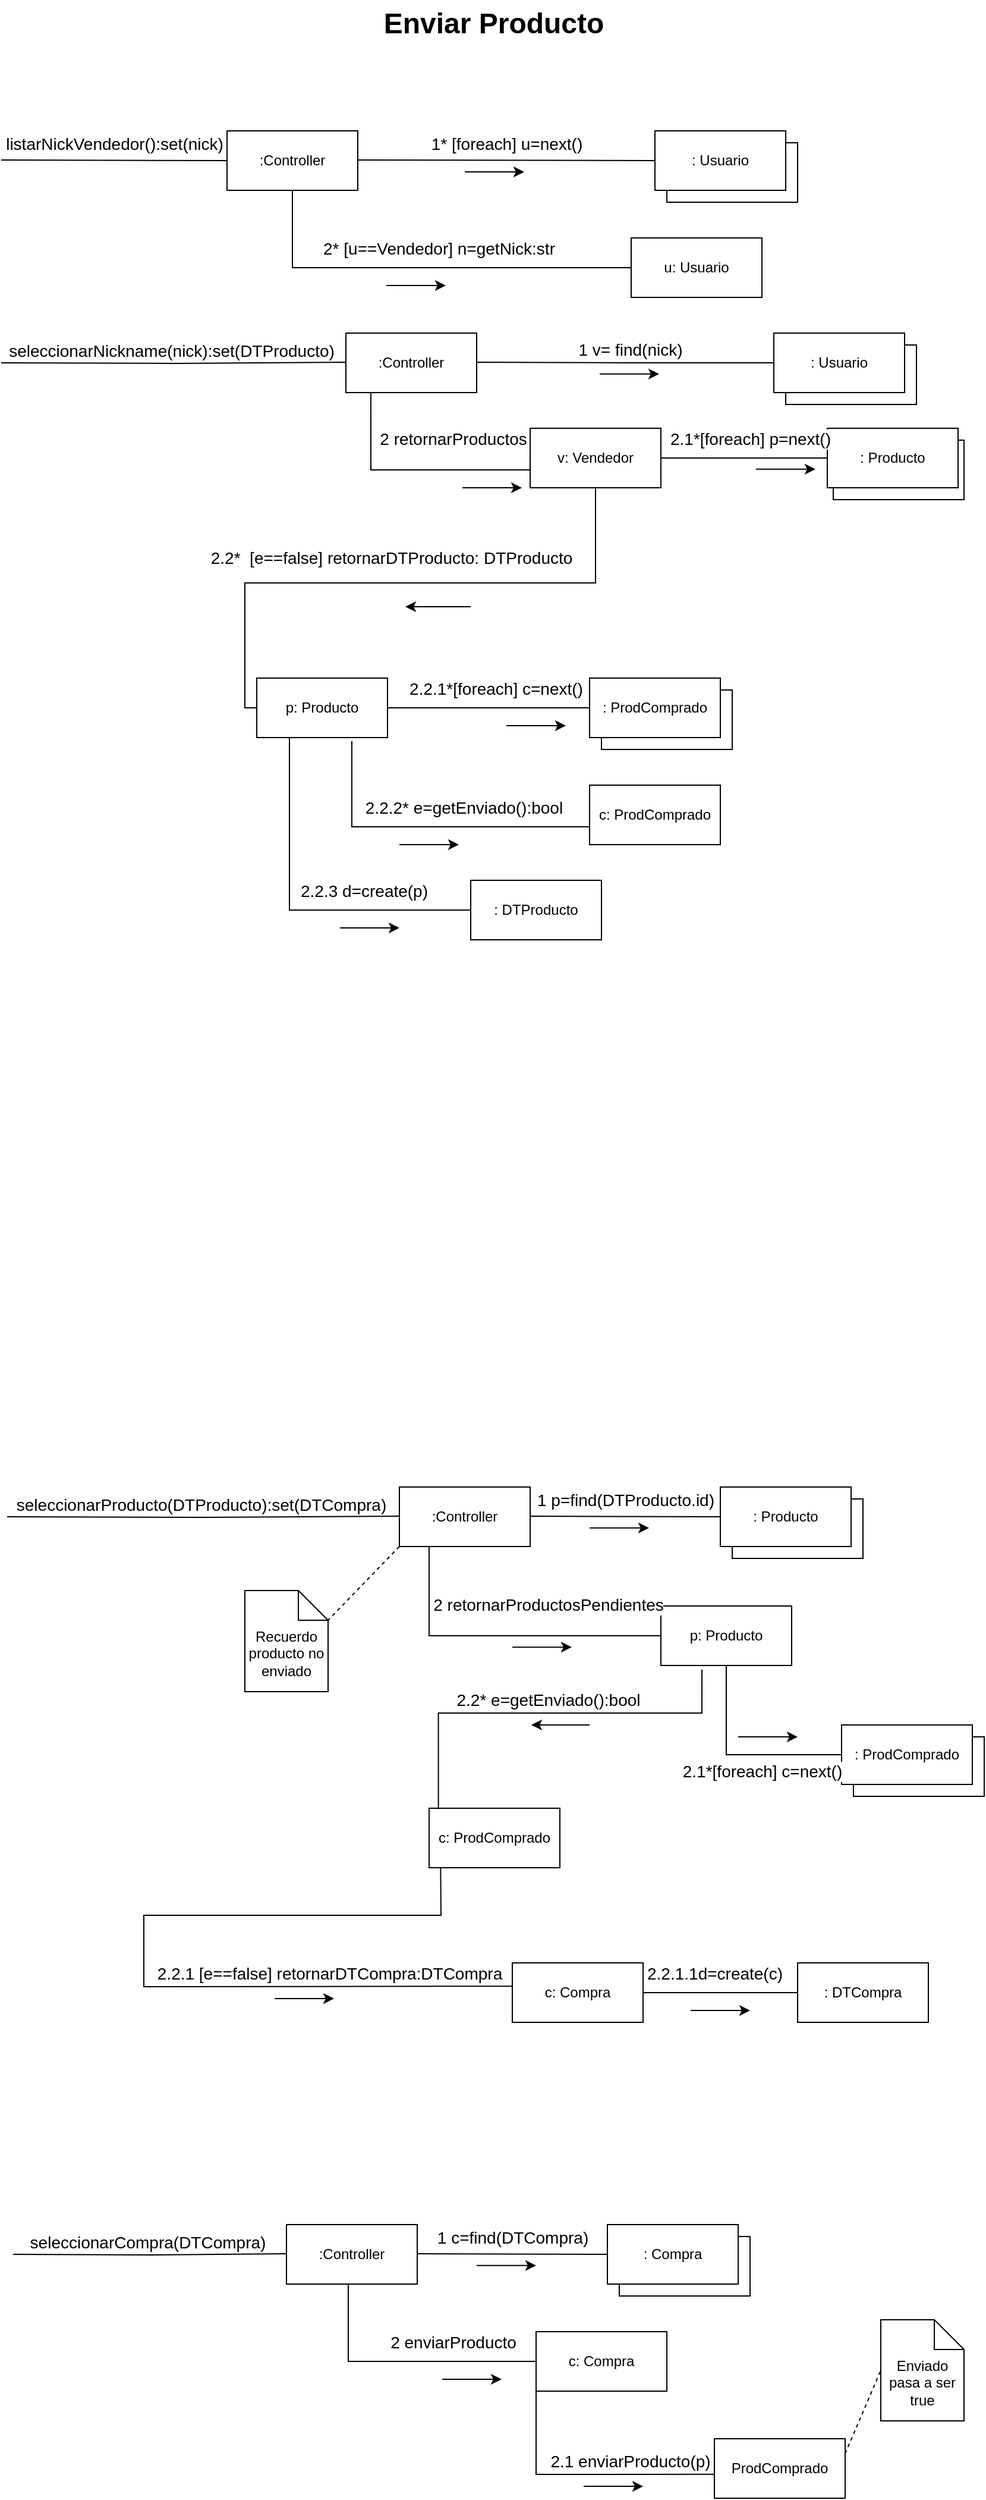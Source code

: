 <mxfile version="27.1.4">
  <diagram name="Página-1" id="FDHfMuFjTnR_VSdHkqF9">
    <mxGraphModel grid="1" page="1" gridSize="10" guides="1" tooltips="1" connect="1" arrows="1" fold="1" pageScale="1" pageWidth="827" pageHeight="1169" math="0" shadow="0">
      <root>
        <mxCell id="0" />
        <mxCell id="1" parent="0" />
        <mxCell id="_YfHF_74sL87fxs9hmVF-6" value="v: Vendedor" style="html=1;whiteSpace=wrap;" vertex="1" parent="1">
          <mxGeometry x="445" y="360" width="110" height="50" as="geometry" />
        </mxCell>
        <mxCell id="_YfHF_74sL87fxs9hmVF-7" value="&lt;font style=&quot;font-size: 14px;&quot;&gt;2 retornarProductos&lt;/font&gt;" style="endArrow=none;html=1;endSize=12;startArrow=none;startSize=14;startFill=0;edgeStyle=orthogonalEdgeStyle;align=center;verticalAlign=bottom;endFill=0;rounded=0;exitX=0.5;exitY=1;exitDx=0;exitDy=0;entryX=0;entryY=0.5;entryDx=0;entryDy=0;" edge="1" parent="1">
          <mxGeometry x="0.282" y="15" relative="1" as="geometry">
            <mxPoint x="310.97" y="330.0" as="sourcePoint" />
            <mxPoint x="444.97" y="385.0" as="targetPoint" />
            <Array as="points">
              <mxPoint x="310.97" y="395" />
            </Array>
            <mxPoint as="offset" />
          </mxGeometry>
        </mxCell>
        <mxCell id="_YfHF_74sL87fxs9hmVF-8" value="" style="endArrow=classic;html=1;rounded=0;" edge="1" parent="1">
          <mxGeometry width="50" height="50" relative="1" as="geometry">
            <mxPoint x="388" y="410" as="sourcePoint" />
            <mxPoint x="438" y="410" as="targetPoint" />
          </mxGeometry>
        </mxCell>
        <mxCell id="_YfHF_74sL87fxs9hmVF-10" value=":Controller" style="html=1;whiteSpace=wrap;" vertex="1" parent="1">
          <mxGeometry x="290" y="280" width="110" height="50" as="geometry" />
        </mxCell>
        <mxCell id="_YfHF_74sL87fxs9hmVF-11" value="&lt;font style=&quot;font-size: 14px;&quot;&gt;seleccionarNickname(nick):set(DTProducto)&lt;/font&gt;" style="endArrow=none;html=1;endSize=12;startArrow=none;startSize=14;startFill=0;edgeStyle=orthogonalEdgeStyle;align=center;verticalAlign=bottom;endFill=0;rounded=0;" edge="1" parent="1">
          <mxGeometry y="3" relative="1" as="geometry">
            <mxPoint y="305" as="sourcePoint" />
            <mxPoint x="290" y="304.5" as="targetPoint" />
          </mxGeometry>
        </mxCell>
        <mxCell id="_YfHF_74sL87fxs9hmVF-12" value="&lt;font style=&quot;font-size: 14px;&quot;&gt;1 v= find(nick)&lt;/font&gt;" style="endArrow=none;html=1;endSize=12;startArrow=none;startSize=14;startFill=0;edgeStyle=orthogonalEdgeStyle;align=center;verticalAlign=bottom;endFill=0;rounded=0;entryX=0;entryY=0.5;entryDx=0;entryDy=0;" edge="1" parent="1">
          <mxGeometry y="3" relative="1" as="geometry">
            <mxPoint x="400" y="304.5" as="sourcePoint" />
            <mxPoint x="650" y="305" as="targetPoint" />
          </mxGeometry>
        </mxCell>
        <mxCell id="_YfHF_74sL87fxs9hmVF-13" value="Object" style="html=1;whiteSpace=wrap;" vertex="1" parent="1">
          <mxGeometry x="660" y="290" width="110" height="50" as="geometry" />
        </mxCell>
        <mxCell id="_YfHF_74sL87fxs9hmVF-14" value=": Usuario" style="html=1;whiteSpace=wrap;" vertex="1" parent="1">
          <mxGeometry x="650" y="280" width="110" height="50" as="geometry" />
        </mxCell>
        <mxCell id="_YfHF_74sL87fxs9hmVF-17" value="" style="endArrow=classic;html=1;rounded=0;" edge="1" parent="1">
          <mxGeometry width="50" height="50" relative="1" as="geometry">
            <mxPoint x="503.5" y="314.38" as="sourcePoint" />
            <mxPoint x="553.5" y="314.38" as="targetPoint" />
          </mxGeometry>
        </mxCell>
        <mxCell id="_YfHF_74sL87fxs9hmVF-18" value="Object" style="html=1;whiteSpace=wrap;" vertex="1" parent="1">
          <mxGeometry x="700" y="370" width="110" height="50" as="geometry" />
        </mxCell>
        <mxCell id="_YfHF_74sL87fxs9hmVF-19" value=": Producto" style="html=1;whiteSpace=wrap;" vertex="1" parent="1">
          <mxGeometry x="695" y="360" width="110" height="50" as="geometry" />
        </mxCell>
        <mxCell id="_YfHF_74sL87fxs9hmVF-20" value="&lt;span style=&quot;font-size: 14px;&quot;&gt;2.1*[foreach] p=next()&lt;/span&gt;" style="endArrow=none;html=1;endSize=12;startArrow=none;startSize=14;startFill=0;align=center;verticalAlign=bottom;endFill=0;rounded=0;exitX=1;exitY=0.5;exitDx=0;exitDy=0;entryX=0;entryY=0.5;entryDx=0;entryDy=0;" edge="1" parent="1" source="_YfHF_74sL87fxs9hmVF-6" target="_YfHF_74sL87fxs9hmVF-19">
          <mxGeometry x="0.071" y="5" relative="1" as="geometry">
            <mxPoint x="540" y="410" as="sourcePoint" />
            <mxPoint x="739" y="475.0" as="targetPoint" />
            <mxPoint as="offset" />
          </mxGeometry>
        </mxCell>
        <mxCell id="_YfHF_74sL87fxs9hmVF-21" value="p: Producto" style="html=1;whiteSpace=wrap;" vertex="1" parent="1">
          <mxGeometry x="215" y="570.0" width="110" height="50" as="geometry" />
        </mxCell>
        <mxCell id="_YfHF_74sL87fxs9hmVF-22" value="&lt;span style=&quot;font-size: 14px;&quot;&gt;2.2*&amp;nbsp;&lt;/span&gt;&lt;span style=&quot;font-size: 14px;&quot;&gt;&amp;nbsp;[e==false]&amp;nbsp;&lt;/span&gt;&lt;span style=&quot;font-size: 14px;&quot;&gt;retornarDTProducto:&amp;nbsp;&lt;/span&gt;&lt;span style=&quot;font-size: 14px;&quot;&gt;DTProducto&lt;/span&gt;" style="endArrow=none;html=1;endSize=12;startArrow=none;startSize=14;startFill=0;align=center;verticalAlign=bottom;endFill=0;rounded=0;entryX=0;entryY=0.5;entryDx=0;entryDy=0;exitX=0.5;exitY=1;exitDx=0;exitDy=0;edgeStyle=orthogonalEdgeStyle;" edge="1" parent="1" source="_YfHF_74sL87fxs9hmVF-6" target="_YfHF_74sL87fxs9hmVF-21">
          <mxGeometry x="0.028" y="-10" relative="1" as="geometry">
            <mxPoint x="510" y="510" as="sourcePoint" />
            <mxPoint x="710" y="575" as="targetPoint" />
            <mxPoint as="offset" />
          </mxGeometry>
        </mxCell>
        <mxCell id="_YfHF_74sL87fxs9hmVF-23" value="" style="endArrow=classic;html=1;rounded=0;" edge="1" parent="1">
          <mxGeometry width="50" height="50" relative="1" as="geometry">
            <mxPoint x="395" y="510.0" as="sourcePoint" />
            <mxPoint x="340" y="510" as="targetPoint" />
          </mxGeometry>
        </mxCell>
        <mxCell id="_YfHF_74sL87fxs9hmVF-33" value="Object" style="html=1;whiteSpace=wrap;" vertex="1" parent="1">
          <mxGeometry x="505" y="580" width="110" height="50" as="geometry" />
        </mxCell>
        <mxCell id="_YfHF_74sL87fxs9hmVF-34" value=": ProdComprado" style="html=1;whiteSpace=wrap;" vertex="1" parent="1">
          <mxGeometry x="495" y="570" width="110" height="50" as="geometry" />
        </mxCell>
        <mxCell id="_YfHF_74sL87fxs9hmVF-35" value="&lt;span style=&quot;font-size: 14px;&quot;&gt;2.2.1*[foreach] c=next()&lt;/span&gt;" style="endArrow=none;html=1;endSize=12;startArrow=none;startSize=14;startFill=0;align=center;verticalAlign=bottom;endFill=0;rounded=0;exitX=1;exitY=0.5;exitDx=0;exitDy=0;entryX=0;entryY=0.5;entryDx=0;entryDy=0;" edge="1" parent="1" source="_YfHF_74sL87fxs9hmVF-21" target="_YfHF_74sL87fxs9hmVF-34">
          <mxGeometry x="0.071" y="5" relative="1" as="geometry">
            <mxPoint x="326" y="620" as="sourcePoint" />
            <mxPoint x="525" y="685.0" as="targetPoint" />
            <mxPoint as="offset" />
          </mxGeometry>
        </mxCell>
        <mxCell id="_YfHF_74sL87fxs9hmVF-36" value="c: ProdComprado" style="html=1;whiteSpace=wrap;" vertex="1" parent="1">
          <mxGeometry x="495" y="660.0" width="110" height="50" as="geometry" />
        </mxCell>
        <mxCell id="_YfHF_74sL87fxs9hmVF-37" value="&lt;span style=&quot;font-size: 14px;&quot;&gt;2.2.2* e=getEnviado():bool&lt;/span&gt;" style="endArrow=none;html=1;endSize=12;startArrow=none;startSize=14;startFill=0;align=center;verticalAlign=bottom;endFill=0;rounded=0;entryX=0;entryY=0.5;entryDx=0;entryDy=0;exitX=0.173;exitY=1.055;exitDx=0;exitDy=0;exitPerimeter=0;edgeStyle=orthogonalEdgeStyle;" edge="1" parent="1" target="_YfHF_74sL87fxs9hmVF-36">
          <mxGeometry x="0.175" y="5" relative="1" as="geometry">
            <mxPoint x="295" y="623" as="sourcePoint" />
            <mxPoint x="496" y="785" as="targetPoint" />
            <Array as="points">
              <mxPoint x="295" y="695" />
            </Array>
            <mxPoint as="offset" />
          </mxGeometry>
        </mxCell>
        <mxCell id="_YfHF_74sL87fxs9hmVF-38" value="" style="endArrow=classic;html=1;rounded=0;" edge="1" parent="1">
          <mxGeometry width="50" height="50" relative="1" as="geometry">
            <mxPoint x="335" y="710.0" as="sourcePoint" />
            <mxPoint x="385" y="710.0" as="targetPoint" />
          </mxGeometry>
        </mxCell>
        <mxCell id="_YfHF_74sL87fxs9hmVF-40" value="" style="endArrow=classic;html=1;rounded=0;" edge="1" parent="1">
          <mxGeometry width="50" height="50" relative="1" as="geometry">
            <mxPoint x="425" y="610" as="sourcePoint" />
            <mxPoint x="475" y="610" as="targetPoint" />
          </mxGeometry>
        </mxCell>
        <mxCell id="_YfHF_74sL87fxs9hmVF-41" value="" style="endArrow=classic;html=1;rounded=0;" edge="1" parent="1">
          <mxGeometry width="50" height="50" relative="1" as="geometry">
            <mxPoint x="635" y="394.41" as="sourcePoint" />
            <mxPoint x="685" y="394.41" as="targetPoint" />
          </mxGeometry>
        </mxCell>
        <mxCell id="_YfHF_74sL87fxs9hmVF-42" value=":Controller" style="html=1;whiteSpace=wrap;" vertex="1" parent="1">
          <mxGeometry x="335" y="1250" width="110" height="50" as="geometry" />
        </mxCell>
        <mxCell id="_YfHF_74sL87fxs9hmVF-43" value="Object" style="html=1;whiteSpace=wrap;" vertex="1" parent="1">
          <mxGeometry x="615" y="1260" width="110" height="50" as="geometry" />
        </mxCell>
        <mxCell id="_YfHF_74sL87fxs9hmVF-44" value=": Producto" style="html=1;whiteSpace=wrap;" vertex="1" parent="1">
          <mxGeometry x="605" y="1250" width="110" height="50" as="geometry" />
        </mxCell>
        <mxCell id="_YfHF_74sL87fxs9hmVF-45" value="&lt;span style=&quot;font-size: 14px;&quot;&gt;1 p=find(DTProducto.id)&lt;/span&gt;" style="endArrow=none;html=1;endSize=12;startArrow=none;startSize=14;startFill=0;edgeStyle=orthogonalEdgeStyle;align=center;verticalAlign=bottom;endFill=0;rounded=0;entryX=0;entryY=0.5;entryDx=0;entryDy=0;" edge="1" parent="1" target="_YfHF_74sL87fxs9hmVF-44">
          <mxGeometry y="3" relative="1" as="geometry">
            <mxPoint x="445" y="1274.5" as="sourcePoint" />
            <mxPoint x="605" y="1274.5" as="targetPoint" />
          </mxGeometry>
        </mxCell>
        <mxCell id="_YfHF_74sL87fxs9hmVF-46" value="&lt;font style=&quot;font-size: 14px;&quot;&gt;seleccionarProducto(DTProducto):set(DTCompra&lt;/font&gt;&lt;span style=&quot;font-size: 14px; background-color: light-dark(#ffffff, var(--ge-dark-color, #121212)); color: light-dark(rgb(0, 0, 0), rgb(255, 255, 255));&quot;&gt;)&lt;/span&gt;" style="endArrow=none;html=1;endSize=12;startArrow=none;startSize=14;startFill=0;edgeStyle=orthogonalEdgeStyle;align=center;verticalAlign=bottom;endFill=0;rounded=0;" edge="1" parent="1">
          <mxGeometry y="3" relative="1" as="geometry">
            <mxPoint x="5" y="1275" as="sourcePoint" />
            <mxPoint x="335" y="1274.5" as="targetPoint" />
          </mxGeometry>
        </mxCell>
        <mxCell id="_YfHF_74sL87fxs9hmVF-47" value="" style="endArrow=classic;html=1;rounded=0;" edge="1" parent="1">
          <mxGeometry width="50" height="50" relative="1" as="geometry">
            <mxPoint x="495" y="1284.37" as="sourcePoint" />
            <mxPoint x="545" y="1284.37" as="targetPoint" />
          </mxGeometry>
        </mxCell>
        <mxCell id="_YfHF_74sL87fxs9hmVF-51" value="c:&lt;span style=&quot;background-color: transparent; color: light-dark(rgb(0, 0, 0), rgb(255, 255, 255));&quot;&gt;&amp;nbsp;Compra&lt;/span&gt;" style="html=1;whiteSpace=wrap;" vertex="1" parent="1">
          <mxGeometry x="430" y="1650" width="110" height="50" as="geometry" />
        </mxCell>
        <mxCell id="_YfHF_74sL87fxs9hmVF-52" value="&lt;span style=&quot;font-size: 14px;&quot;&gt;2.2.1 [e==false] retornarDTCompra:DTCompra&lt;/span&gt;" style="endArrow=none;html=1;endSize=12;startArrow=none;startSize=14;startFill=0;align=center;verticalAlign=bottom;endFill=0;rounded=0;exitX=0.088;exitY=1.003;exitDx=0;exitDy=0;entryX=-0.002;entryY=0.392;entryDx=0;entryDy=0;exitPerimeter=0;entryPerimeter=0;" edge="1" parent="1" source="9ofJSgtiLPXpcXj1LJoZ-37" target="_YfHF_74sL87fxs9hmVF-51">
          <mxGeometry x="0.532" relative="1" as="geometry">
            <mxPoint x="423.44" y="1570" as="sourcePoint" />
            <mxPoint x="621.94" y="1784.5" as="targetPoint" />
            <mxPoint as="offset" />
            <Array as="points">
              <mxPoint x="370" y="1610" />
              <mxPoint x="120" y="1610" />
              <mxPoint x="120" y="1670" />
            </Array>
          </mxGeometry>
        </mxCell>
        <mxCell id="_YfHF_74sL87fxs9hmVF-53" value="" style="endArrow=classic;html=1;rounded=0;" edge="1" parent="1">
          <mxGeometry width="50" height="50" relative="1" as="geometry">
            <mxPoint x="230" y="1680" as="sourcePoint" />
            <mxPoint x="280" y="1680" as="targetPoint" />
          </mxGeometry>
        </mxCell>
        <mxCell id="_YfHF_74sL87fxs9hmVF-67" value=":Controller" style="html=1;whiteSpace=wrap;" vertex="1" parent="1">
          <mxGeometry x="240" y="1870" width="110" height="50" as="geometry" />
        </mxCell>
        <mxCell id="_YfHF_74sL87fxs9hmVF-68" value="Object" style="html=1;whiteSpace=wrap;" vertex="1" parent="1">
          <mxGeometry x="520" y="1880" width="110" height="50" as="geometry" />
        </mxCell>
        <mxCell id="_YfHF_74sL87fxs9hmVF-69" value=": Compra" style="html=1;whiteSpace=wrap;" vertex="1" parent="1">
          <mxGeometry x="510" y="1870" width="110" height="50" as="geometry" />
        </mxCell>
        <mxCell id="_YfHF_74sL87fxs9hmVF-70" value="&lt;span style=&quot;font-size: 14px;&quot;&gt;1 c=find(DTCompra)&lt;/span&gt;" style="endArrow=none;html=1;endSize=12;startArrow=none;startSize=14;startFill=0;edgeStyle=orthogonalEdgeStyle;align=center;verticalAlign=bottom;endFill=0;rounded=0;entryX=0;entryY=0.5;entryDx=0;entryDy=0;" edge="1" parent="1" target="_YfHF_74sL87fxs9hmVF-69">
          <mxGeometry y="3" relative="1" as="geometry">
            <mxPoint x="350" y="1894.5" as="sourcePoint" />
            <mxPoint x="510" y="1894.5" as="targetPoint" />
          </mxGeometry>
        </mxCell>
        <mxCell id="_YfHF_74sL87fxs9hmVF-71" value="&lt;font style=&quot;font-size: 14px;&quot;&gt;seleccionarCompra(DTCompra&lt;/font&gt;&lt;span style=&quot;font-size: 14px; background-color: light-dark(#ffffff, var(--ge-dark-color, #121212)); color: light-dark(rgb(0, 0, 0), rgb(255, 255, 255));&quot;&gt;)&lt;/span&gt;" style="endArrow=none;html=1;endSize=12;startArrow=none;startSize=14;startFill=0;edgeStyle=orthogonalEdgeStyle;align=center;verticalAlign=bottom;endFill=0;rounded=0;" edge="1" parent="1">
          <mxGeometry y="3" relative="1" as="geometry">
            <mxPoint x="10" y="1895" as="sourcePoint" />
            <mxPoint x="240" y="1894.5" as="targetPoint" />
          </mxGeometry>
        </mxCell>
        <mxCell id="_YfHF_74sL87fxs9hmVF-72" value="" style="endArrow=classic;html=1;rounded=0;" edge="1" parent="1">
          <mxGeometry width="50" height="50" relative="1" as="geometry">
            <mxPoint x="400" y="1904.37" as="sourcePoint" />
            <mxPoint x="450" y="1904.37" as="targetPoint" />
          </mxGeometry>
        </mxCell>
        <mxCell id="_YfHF_74sL87fxs9hmVF-73" value="c:&lt;span style=&quot;background-color: transparent; color: light-dark(rgb(0, 0, 0), rgb(255, 255, 255));&quot;&gt;&amp;nbsp;Compra&lt;/span&gt;" style="html=1;whiteSpace=wrap;" vertex="1" parent="1">
          <mxGeometry x="450" y="1960" width="110" height="50" as="geometry" />
        </mxCell>
        <mxCell id="_YfHF_74sL87fxs9hmVF-74" value="&lt;span style=&quot;font-size: 14px;&quot;&gt;2 enviarProducto&lt;/span&gt;" style="endArrow=none;html=1;endSize=12;startArrow=none;startSize=14;startFill=0;edgeStyle=orthogonalEdgeStyle;align=center;verticalAlign=bottom;endFill=0;rounded=0;exitX=0.5;exitY=1;exitDx=0;exitDy=0;entryX=0;entryY=0.5;entryDx=0;entryDy=0;" edge="1" parent="1" target="_YfHF_74sL87fxs9hmVF-73">
          <mxGeometry x="0.372" y="5" relative="1" as="geometry">
            <mxPoint x="292" y="1920" as="sourcePoint" />
            <mxPoint x="497" y="2024.5" as="targetPoint" />
            <Array as="points">
              <mxPoint x="292" y="1985" />
            </Array>
            <mxPoint as="offset" />
          </mxGeometry>
        </mxCell>
        <mxCell id="_YfHF_74sL87fxs9hmVF-75" value="" style="endArrow=classic;html=1;rounded=0;" edge="1" parent="1">
          <mxGeometry width="50" height="50" relative="1" as="geometry">
            <mxPoint x="371" y="2000" as="sourcePoint" />
            <mxPoint x="421" y="2000" as="targetPoint" />
          </mxGeometry>
        </mxCell>
        <mxCell id="_YfHF_74sL87fxs9hmVF-76" value="ProdComprado" style="html=1;whiteSpace=wrap;" vertex="1" parent="1">
          <mxGeometry x="600" y="2050" width="110" height="50" as="geometry" />
        </mxCell>
        <mxCell id="_YfHF_74sL87fxs9hmVF-78" value="" style="endArrow=classic;html=1;rounded=0;" edge="1" parent="1">
          <mxGeometry width="50" height="50" relative="1" as="geometry">
            <mxPoint x="490" y="2090" as="sourcePoint" />
            <mxPoint x="540" y="2090" as="targetPoint" />
          </mxGeometry>
        </mxCell>
        <mxCell id="_YfHF_74sL87fxs9hmVF-79" value="&lt;span style=&quot;font-size: 14px;&quot;&gt;2.1 enviarProducto(p)&lt;/span&gt;" style="endArrow=none;html=1;endSize=12;startArrow=none;startSize=14;startFill=0;align=center;verticalAlign=bottom;endFill=0;rounded=0;exitX=0;exitY=1;exitDx=0;exitDy=0;entryX=-0.001;entryY=0.597;entryDx=0;entryDy=0;entryPerimeter=0;" edge="1" parent="1" source="_YfHF_74sL87fxs9hmVF-73" target="_YfHF_74sL87fxs9hmVF-76">
          <mxGeometry x="0.358" relative="1" as="geometry">
            <mxPoint x="550" y="2010" as="sourcePoint" />
            <mxPoint x="758" y="2075" as="targetPoint" />
            <mxPoint as="offset" />
            <Array as="points">
              <mxPoint x="450" y="2080" />
            </Array>
          </mxGeometry>
        </mxCell>
        <mxCell id="_YfHF_74sL87fxs9hmVF-80" value="Enviado pasa a ser true" style="shape=note2;boundedLbl=1;whiteSpace=wrap;html=1;size=25;verticalAlign=top;align=center;" vertex="1" parent="1">
          <mxGeometry x="740" y="1950" width="70" height="85" as="geometry" />
        </mxCell>
        <mxCell id="_YfHF_74sL87fxs9hmVF-81" value="" style="endArrow=none;dashed=1;html=1;rounded=0;entryX=0;entryY=0.5;entryDx=0;entryDy=0;entryPerimeter=0;exitX=1;exitY=0.25;exitDx=0;exitDy=0;" edge="1" parent="1" source="_YfHF_74sL87fxs9hmVF-76" target="_YfHF_74sL87fxs9hmVF-80">
          <mxGeometry width="50" height="50" relative="1" as="geometry">
            <mxPoint x="590" y="2070" as="sourcePoint" />
            <mxPoint x="572" y="1955" as="targetPoint" />
          </mxGeometry>
        </mxCell>
        <mxCell id="9ofJSgtiLPXpcXj1LJoZ-10" value=":Controller" style="html=1;whiteSpace=wrap;" vertex="1" parent="1">
          <mxGeometry x="190" y="110" width="110" height="50" as="geometry" />
        </mxCell>
        <mxCell id="9ofJSgtiLPXpcXj1LJoZ-11" value="Object" style="html=1;whiteSpace=wrap;" vertex="1" parent="1">
          <mxGeometry x="560" y="120" width="110" height="50" as="geometry" />
        </mxCell>
        <mxCell id="9ofJSgtiLPXpcXj1LJoZ-12" value=": Usuario" style="html=1;whiteSpace=wrap;" vertex="1" parent="1">
          <mxGeometry x="550" y="110" width="110" height="50" as="geometry" />
        </mxCell>
        <mxCell id="9ofJSgtiLPXpcXj1LJoZ-13" value="&lt;font style=&quot;font-size: 14px;&quot;&gt;1* [foreach] u=next()&lt;/font&gt;" style="endArrow=none;html=1;endSize=12;startArrow=none;startSize=14;startFill=0;edgeStyle=orthogonalEdgeStyle;align=center;verticalAlign=bottom;endFill=0;rounded=0;entryX=0;entryY=0.5;entryDx=0;entryDy=0;" edge="1" parent="1" target="9ofJSgtiLPXpcXj1LJoZ-12">
          <mxGeometry y="3" relative="1" as="geometry">
            <mxPoint x="300" y="134.5" as="sourcePoint" />
            <mxPoint x="460" y="134.5" as="targetPoint" />
          </mxGeometry>
        </mxCell>
        <mxCell id="9ofJSgtiLPXpcXj1LJoZ-14" value="&lt;font style=&quot;font-size: 14px;&quot;&gt;listarNickVendedor():set(nick)&lt;/font&gt;" style="endArrow=none;html=1;endSize=12;startArrow=none;startSize=14;startFill=0;edgeStyle=orthogonalEdgeStyle;align=center;verticalAlign=bottom;endFill=0;rounded=0;entryX=0;entryY=0.5;entryDx=0;entryDy=0;" edge="1" parent="1" target="9ofJSgtiLPXpcXj1LJoZ-10">
          <mxGeometry y="3" relative="1" as="geometry">
            <mxPoint y="134.5" as="sourcePoint" />
            <mxPoint x="160" y="134.5" as="targetPoint" />
          </mxGeometry>
        </mxCell>
        <mxCell id="9ofJSgtiLPXpcXj1LJoZ-15" value="u: Usuario" style="html=1;whiteSpace=wrap;" vertex="1" parent="1">
          <mxGeometry x="530" y="200" width="110" height="50" as="geometry" />
        </mxCell>
        <mxCell id="9ofJSgtiLPXpcXj1LJoZ-16" value="&lt;font style=&quot;font-size: 14px;&quot;&gt;2* [u==Vendedor] n=getNick:str&lt;/font&gt;" style="endArrow=none;html=1;endSize=12;startArrow=none;startSize=14;startFill=0;edgeStyle=orthogonalEdgeStyle;align=center;verticalAlign=bottom;endFill=0;rounded=0;exitX=0.5;exitY=1;exitDx=0;exitDy=0;entryX=0;entryY=0.5;entryDx=0;entryDy=0;" edge="1" parent="1" source="9ofJSgtiLPXpcXj1LJoZ-10" target="9ofJSgtiLPXpcXj1LJoZ-15">
          <mxGeometry x="0.071" y="5" relative="1" as="geometry">
            <mxPoint x="290" y="264.5" as="sourcePoint" />
            <mxPoint x="450" y="264.5" as="targetPoint" />
            <Array as="points">
              <mxPoint x="245" y="225" />
            </Array>
            <mxPoint as="offset" />
          </mxGeometry>
        </mxCell>
        <mxCell id="9ofJSgtiLPXpcXj1LJoZ-17" value="" style="endArrow=classic;html=1;rounded=0;" edge="1" parent="1">
          <mxGeometry width="50" height="50" relative="1" as="geometry">
            <mxPoint x="324" y="240" as="sourcePoint" />
            <mxPoint x="374" y="240" as="targetPoint" />
          </mxGeometry>
        </mxCell>
        <mxCell id="9ofJSgtiLPXpcXj1LJoZ-18" value="" style="endArrow=classic;html=1;rounded=0;" edge="1" parent="1">
          <mxGeometry width="50" height="50" relative="1" as="geometry">
            <mxPoint x="390" y="144.5" as="sourcePoint" />
            <mxPoint x="440" y="144.5" as="targetPoint" />
          </mxGeometry>
        </mxCell>
        <mxCell id="9ofJSgtiLPXpcXj1LJoZ-19" value="&lt;span style=&quot;font-size: 14px;&quot;&gt;2.2.3 d=create(p)&lt;/span&gt;" style="endArrow=none;html=1;endSize=12;startArrow=none;startSize=14;startFill=0;align=center;verticalAlign=bottom;endFill=0;rounded=0;exitX=0.25;exitY=1;exitDx=0;exitDy=0;entryX=0;entryY=0.5;entryDx=0;entryDy=0;edgeStyle=orthogonalEdgeStyle;" edge="1" parent="1" source="_YfHF_74sL87fxs9hmVF-21" target="9ofJSgtiLPXpcXj1LJoZ-20">
          <mxGeometry x="0.395" y="5" relative="1" as="geometry">
            <mxPoint x="195" y="775" as="sourcePoint" />
            <mxPoint x="385" y="775" as="targetPoint" />
            <mxPoint as="offset" />
          </mxGeometry>
        </mxCell>
        <mxCell id="9ofJSgtiLPXpcXj1LJoZ-20" value=": DTProducto" style="html=1;whiteSpace=wrap;" vertex="1" parent="1">
          <mxGeometry x="395" y="740" width="110" height="50" as="geometry" />
        </mxCell>
        <mxCell id="9ofJSgtiLPXpcXj1LJoZ-21" value="" style="endArrow=classic;html=1;rounded=0;" edge="1" parent="1">
          <mxGeometry width="50" height="50" relative="1" as="geometry">
            <mxPoint x="285" y="780" as="sourcePoint" />
            <mxPoint x="335" y="780" as="targetPoint" />
          </mxGeometry>
        </mxCell>
        <mxCell id="9ofJSgtiLPXpcXj1LJoZ-22" value="&lt;span style=&quot;font-size: 14px;&quot;&gt;2.2.1.1d=create(c)&lt;/span&gt;" style="endArrow=none;html=1;endSize=12;startArrow=none;startSize=14;startFill=0;edgeStyle=orthogonalEdgeStyle;align=center;verticalAlign=bottom;endFill=0;rounded=0;exitX=1;exitY=0.5;exitDx=0;exitDy=0;entryX=0;entryY=0.5;entryDx=0;entryDy=0;" edge="1" parent="1" source="_YfHF_74sL87fxs9hmVF-51" target="9ofJSgtiLPXpcXj1LJoZ-24">
          <mxGeometry x="-0.077" y="5" relative="1" as="geometry">
            <mxPoint x="970" y="1560" as="sourcePoint" />
            <mxPoint x="1040" y="1545" as="targetPoint" />
            <mxPoint as="offset" />
          </mxGeometry>
        </mxCell>
        <mxCell id="9ofJSgtiLPXpcXj1LJoZ-24" value=": DTCompra" style="html=1;whiteSpace=wrap;" vertex="1" parent="1">
          <mxGeometry x="670" y="1650" width="110" height="50" as="geometry" />
        </mxCell>
        <mxCell id="9ofJSgtiLPXpcXj1LJoZ-31" value="p: Producto" style="html=1;whiteSpace=wrap;" vertex="1" parent="1">
          <mxGeometry x="555" y="1350" width="110" height="50" as="geometry" />
        </mxCell>
        <mxCell id="9ofJSgtiLPXpcXj1LJoZ-32" value="&lt;font style=&quot;font-size: 14px;&quot;&gt;2 retornarProductosPendientes&lt;/font&gt;" style="endArrow=none;html=1;endSize=12;startArrow=none;startSize=14;startFill=0;align=center;verticalAlign=bottom;endFill=0;rounded=0;exitX=0.5;exitY=1;exitDx=0;exitDy=0;entryX=0;entryY=0.5;entryDx=0;entryDy=0;edgeStyle=orthogonalEdgeStyle;" edge="1" parent="1" target="9ofJSgtiLPXpcXj1LJoZ-31">
          <mxGeometry x="0.336" y="15" relative="1" as="geometry">
            <mxPoint x="376" y="1300" as="sourcePoint" />
            <mxPoint x="581" y="1404.5" as="targetPoint" />
            <Array as="points">
              <mxPoint x="360" y="1300" />
              <mxPoint x="360" y="1375" />
            </Array>
            <mxPoint as="offset" />
          </mxGeometry>
        </mxCell>
        <mxCell id="9ofJSgtiLPXpcXj1LJoZ-33" value="" style="endArrow=classic;html=1;rounded=0;" edge="1" parent="1">
          <mxGeometry width="50" height="50" relative="1" as="geometry">
            <mxPoint x="430" y="1384.58" as="sourcePoint" />
            <mxPoint x="480" y="1384.58" as="targetPoint" />
          </mxGeometry>
        </mxCell>
        <mxCell id="9ofJSgtiLPXpcXj1LJoZ-34" value="Object" style="html=1;whiteSpace=wrap;" vertex="1" parent="1">
          <mxGeometry x="717" y="1460" width="110" height="50" as="geometry" />
        </mxCell>
        <mxCell id="9ofJSgtiLPXpcXj1LJoZ-35" value=": ProdComprado" style="html=1;whiteSpace=wrap;" vertex="1" parent="1">
          <mxGeometry x="707" y="1450" width="110" height="50" as="geometry" />
        </mxCell>
        <mxCell id="9ofJSgtiLPXpcXj1LJoZ-36" value="&lt;span style=&quot;font-size: 14px;&quot;&gt;2.1*[foreach] c=next()&lt;/span&gt;" style="endArrow=none;html=1;endSize=12;startArrow=none;startSize=14;startFill=0;align=center;verticalAlign=bottom;endFill=0;rounded=0;exitX=0.5;exitY=1;exitDx=0;exitDy=0;entryX=0;entryY=0.5;entryDx=0;entryDy=0;" edge="1" parent="1" source="9ofJSgtiLPXpcXj1LJoZ-31" target="9ofJSgtiLPXpcXj1LJoZ-35">
          <mxGeometry x="0.221" y="-25" relative="1" as="geometry">
            <mxPoint x="685" y="1375" as="sourcePoint" />
            <mxPoint x="885" y="1465" as="targetPoint" />
            <mxPoint as="offset" />
            <Array as="points">
              <mxPoint x="610" y="1475" />
            </Array>
          </mxGeometry>
        </mxCell>
        <mxCell id="9ofJSgtiLPXpcXj1LJoZ-37" value="c: ProdComprado" style="html=1;whiteSpace=wrap;" vertex="1" parent="1">
          <mxGeometry x="360" y="1520" width="110" height="50" as="geometry" />
        </mxCell>
        <mxCell id="9ofJSgtiLPXpcXj1LJoZ-38" value="&lt;span style=&quot;font-size: 14px;&quot;&gt;2.2* e=getEnviado():bool&lt;/span&gt;" style="endArrow=none;html=1;endSize=12;startArrow=none;startSize=14;startFill=0;align=center;verticalAlign=bottom;endFill=0;rounded=0;entryX=0.071;entryY=0.014;entryDx=0;entryDy=0;edgeStyle=orthogonalEdgeStyle;exitX=0.314;exitY=1.07;exitDx=0;exitDy=0;exitPerimeter=0;entryPerimeter=0;" edge="1" parent="1" source="9ofJSgtiLPXpcXj1LJoZ-31" target="9ofJSgtiLPXpcXj1LJoZ-37">
          <mxGeometry x="-0.02" relative="1" as="geometry">
            <mxPoint x="590" y="1430" as="sourcePoint" />
            <mxPoint x="431" y="1645" as="targetPoint" />
            <mxPoint as="offset" />
            <Array as="points">
              <mxPoint x="590" y="1440" />
              <mxPoint x="368" y="1440" />
            </Array>
          </mxGeometry>
        </mxCell>
        <mxCell id="9ofJSgtiLPXpcXj1LJoZ-39" value="" style="endArrow=classic;html=1;rounded=0;" edge="1" parent="1">
          <mxGeometry width="50" height="50" relative="1" as="geometry">
            <mxPoint x="495" y="1450" as="sourcePoint" />
            <mxPoint x="446" y="1450" as="targetPoint" />
          </mxGeometry>
        </mxCell>
        <mxCell id="9ofJSgtiLPXpcXj1LJoZ-40" value="" style="endArrow=classic;html=1;rounded=0;" edge="1" parent="1">
          <mxGeometry width="50" height="50" relative="1" as="geometry">
            <mxPoint x="620" y="1460" as="sourcePoint" />
            <mxPoint x="670" y="1460" as="targetPoint" />
          </mxGeometry>
        </mxCell>
        <mxCell id="9ofJSgtiLPXpcXj1LJoZ-41" value="" style="endArrow=classic;html=1;rounded=0;" edge="1" parent="1">
          <mxGeometry width="50" height="50" relative="1" as="geometry">
            <mxPoint x="580" y="1690" as="sourcePoint" />
            <mxPoint x="630" y="1690" as="targetPoint" />
            <Array as="points">
              <mxPoint x="610" y="1690" />
            </Array>
          </mxGeometry>
        </mxCell>
        <mxCell id="9ofJSgtiLPXpcXj1LJoZ-43" value="Recuerdo producto no enviado" style="shape=note2;boundedLbl=1;whiteSpace=wrap;html=1;size=25;verticalAlign=top;align=center;" vertex="1" parent="1">
          <mxGeometry x="205" y="1337" width="70" height="85" as="geometry" />
        </mxCell>
        <mxCell id="9ofJSgtiLPXpcXj1LJoZ-44" value="" style="endArrow=none;dashed=1;html=1;rounded=0;entryX=0;entryY=0;entryDx=70;entryDy=25;entryPerimeter=0;exitX=0;exitY=1;exitDx=0;exitDy=0;" edge="1" parent="1" source="_YfHF_74sL87fxs9hmVF-42" target="9ofJSgtiLPXpcXj1LJoZ-43">
          <mxGeometry width="50" height="50" relative="1" as="geometry">
            <mxPoint x="95" y="1440" as="sourcePoint" />
            <mxPoint x="-163" y="1422" as="targetPoint" />
          </mxGeometry>
        </mxCell>
        <mxCell id="bTJzCoeLJEru7DeKjxnV-1" value="&lt;font style=&quot;font-size: 24px;&quot;&gt;&lt;b&gt;Enviar Producto&lt;/b&gt;&lt;/font&gt;" style="text;html=1;align=center;verticalAlign=middle;resizable=0;points=[];autosize=1;strokeColor=none;fillColor=none;" vertex="1" parent="1">
          <mxGeometry x="309" width="210" height="40" as="geometry" />
        </mxCell>
      </root>
    </mxGraphModel>
  </diagram>
</mxfile>
